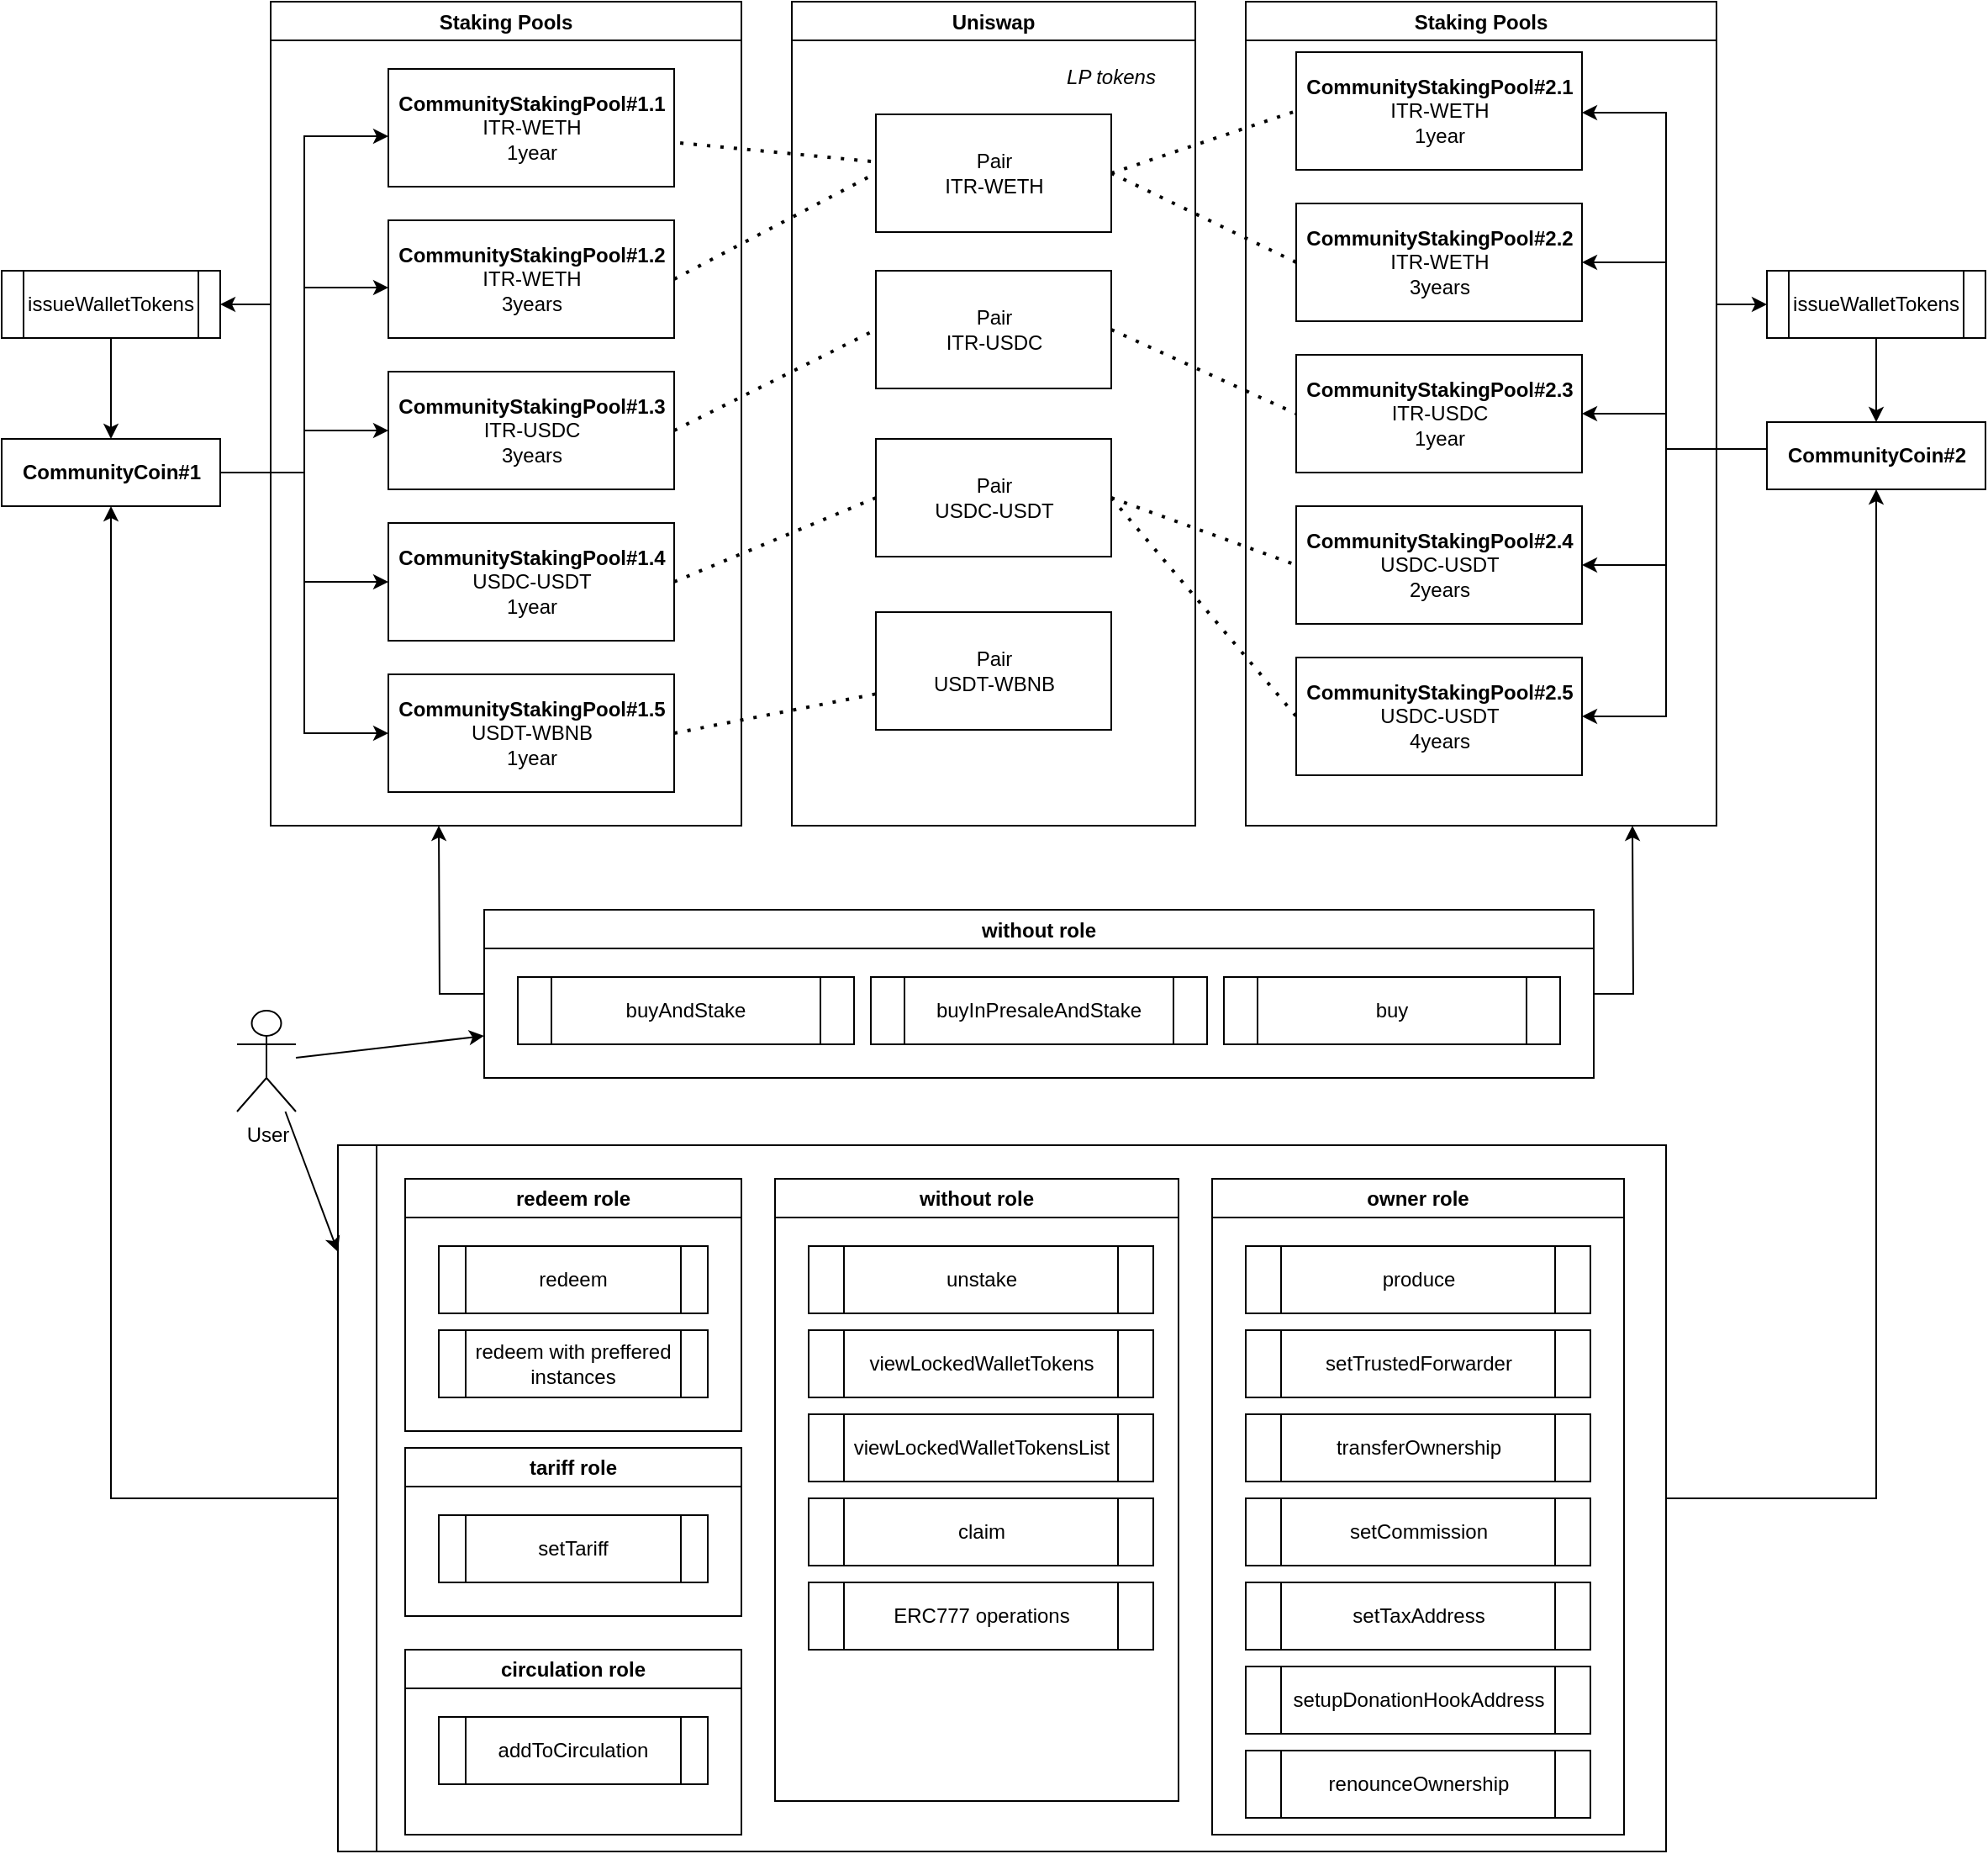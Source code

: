 <mxfile version="22.1.16" type="device">
  <diagram id="C5RBs43oDa-KdzZeNtuy" name="Page-1">
    <mxGraphModel dx="1509" dy="1015" grid="1" gridSize="10" guides="1" tooltips="1" connect="1" arrows="1" fold="1" page="1" pageScale="1" pageWidth="1654" pageHeight="1169" math="0" shadow="0">
      <root>
        <mxCell id="WIyWlLk6GJQsqaUBKTNV-0" />
        <mxCell id="WIyWlLk6GJQsqaUBKTNV-1" parent="WIyWlLk6GJQsqaUBKTNV-0" />
        <mxCell id="Opan7IK4Qjd1TwW2_c12-38" style="edgeStyle=orthogonalEdgeStyle;rounded=0;orthogonalLoop=1;jettySize=auto;html=1;entryX=0;entryY=0.5;entryDx=0;entryDy=0;" parent="WIyWlLk6GJQsqaUBKTNV-1" source="Opan7IK4Qjd1TwW2_c12-13" target="Opan7IK4Qjd1TwW2_c12-20" edge="1">
          <mxGeometry relative="1" as="geometry">
            <Array as="points">
              <mxPoint x="390" y="320" />
              <mxPoint x="390" y="475" />
            </Array>
          </mxGeometry>
        </mxCell>
        <mxCell id="Opan7IK4Qjd1TwW2_c12-39" style="edgeStyle=orthogonalEdgeStyle;rounded=0;orthogonalLoop=1;jettySize=auto;html=1;" parent="WIyWlLk6GJQsqaUBKTNV-1" source="Opan7IK4Qjd1TwW2_c12-13" target="Opan7IK4Qjd1TwW2_c12-23" edge="1">
          <mxGeometry relative="1" as="geometry">
            <Array as="points">
              <mxPoint x="390" y="320" />
              <mxPoint x="390" y="385" />
            </Array>
          </mxGeometry>
        </mxCell>
        <mxCell id="Opan7IK4Qjd1TwW2_c12-40" style="edgeStyle=orthogonalEdgeStyle;rounded=0;orthogonalLoop=1;jettySize=auto;html=1;" parent="WIyWlLk6GJQsqaUBKTNV-1" source="Opan7IK4Qjd1TwW2_c12-13" target="Opan7IK4Qjd1TwW2_c12-24" edge="1">
          <mxGeometry relative="1" as="geometry">
            <Array as="points">
              <mxPoint x="390" y="320" />
              <mxPoint x="390" y="295" />
            </Array>
          </mxGeometry>
        </mxCell>
        <mxCell id="Opan7IK4Qjd1TwW2_c12-41" style="edgeStyle=orthogonalEdgeStyle;rounded=0;orthogonalLoop=1;jettySize=auto;html=1;" parent="WIyWlLk6GJQsqaUBKTNV-1" source="Opan7IK4Qjd1TwW2_c12-13" target="Opan7IK4Qjd1TwW2_c12-25" edge="1">
          <mxGeometry relative="1" as="geometry">
            <Array as="points">
              <mxPoint x="390" y="320" />
              <mxPoint x="390" y="210" />
            </Array>
          </mxGeometry>
        </mxCell>
        <mxCell id="Opan7IK4Qjd1TwW2_c12-42" style="edgeStyle=orthogonalEdgeStyle;rounded=0;orthogonalLoop=1;jettySize=auto;html=1;" parent="WIyWlLk6GJQsqaUBKTNV-1" source="Opan7IK4Qjd1TwW2_c12-13" target="Opan7IK4Qjd1TwW2_c12-26" edge="1">
          <mxGeometry relative="1" as="geometry">
            <Array as="points">
              <mxPoint x="390" y="320" />
              <mxPoint x="390" y="120" />
            </Array>
          </mxGeometry>
        </mxCell>
        <mxCell id="Opan7IK4Qjd1TwW2_c12-13" value="&lt;b&gt;CommunityCoin#1&lt;/b&gt;" style="html=1;" parent="WIyWlLk6GJQsqaUBKTNV-1" vertex="1">
          <mxGeometry x="210" y="300" width="130" height="40" as="geometry" />
        </mxCell>
        <mxCell id="Opan7IK4Qjd1TwW2_c12-20" value="&lt;b&gt;Community&lt;/b&gt;&lt;b&gt;StakingPool#1.5&lt;/b&gt;&lt;br&gt;USDT-WBNB&lt;br&gt;1year" style="html=1;" parent="WIyWlLk6GJQsqaUBKTNV-1" vertex="1">
          <mxGeometry x="440" y="440" width="170" height="70" as="geometry" />
        </mxCell>
        <mxCell id="Opan7IK4Qjd1TwW2_c12-23" value="&lt;b&gt;Community&lt;/b&gt;&lt;b&gt;StakingPool#1.4&lt;/b&gt;&lt;br&gt;USDC-USDT&lt;br&gt;1year" style="html=1;" parent="WIyWlLk6GJQsqaUBKTNV-1" vertex="1">
          <mxGeometry x="440" y="350" width="170" height="70" as="geometry" />
        </mxCell>
        <mxCell id="Opan7IK4Qjd1TwW2_c12-24" value="&lt;b&gt;Community&lt;/b&gt;&lt;b&gt;StakingPool#1.3&lt;/b&gt;&lt;br&gt;ITR-USDC&lt;br&gt;3years" style="html=1;" parent="WIyWlLk6GJQsqaUBKTNV-1" vertex="1">
          <mxGeometry x="440" y="260" width="170" height="70" as="geometry" />
        </mxCell>
        <mxCell id="Opan7IK4Qjd1TwW2_c12-25" value="&lt;b&gt;Community&lt;/b&gt;&lt;b&gt;StakingPool#1.2&lt;/b&gt;&lt;br&gt;ITR-WETH&lt;br&gt;3years" style="html=1;" parent="WIyWlLk6GJQsqaUBKTNV-1" vertex="1">
          <mxGeometry x="440" y="170" width="170" height="70" as="geometry" />
        </mxCell>
        <mxCell id="Opan7IK4Qjd1TwW2_c12-26" value="&lt;b&gt;CommunityStakingPool#1.1&lt;/b&gt;&lt;br&gt;ITR-WETH&lt;br&gt;1year" style="html=1;" parent="WIyWlLk6GJQsqaUBKTNV-1" vertex="1">
          <mxGeometry x="440" y="80" width="170" height="70" as="geometry" />
        </mxCell>
        <mxCell id="Opan7IK4Qjd1TwW2_c12-33" style="edgeStyle=orthogonalEdgeStyle;rounded=0;orthogonalLoop=1;jettySize=auto;html=1;" parent="WIyWlLk6GJQsqaUBKTNV-1" source="Opan7IK4Qjd1TwW2_c12-27" target="Opan7IK4Qjd1TwW2_c12-28" edge="1">
          <mxGeometry relative="1" as="geometry">
            <Array as="points">
              <mxPoint x="1290" y="306" />
              <mxPoint x="1200" y="306" />
              <mxPoint x="1200" y="465" />
            </Array>
          </mxGeometry>
        </mxCell>
        <mxCell id="Opan7IK4Qjd1TwW2_c12-34" style="edgeStyle=orthogonalEdgeStyle;rounded=0;orthogonalLoop=1;jettySize=auto;html=1;" parent="WIyWlLk6GJQsqaUBKTNV-1" source="Opan7IK4Qjd1TwW2_c12-27" target="Opan7IK4Qjd1TwW2_c12-29" edge="1">
          <mxGeometry relative="1" as="geometry">
            <Array as="points">
              <mxPoint x="1290" y="306" />
              <mxPoint x="1200" y="306" />
              <mxPoint x="1200" y="375" />
            </Array>
          </mxGeometry>
        </mxCell>
        <mxCell id="Opan7IK4Qjd1TwW2_c12-35" style="edgeStyle=orthogonalEdgeStyle;rounded=0;orthogonalLoop=1;jettySize=auto;html=1;" parent="WIyWlLk6GJQsqaUBKTNV-1" source="Opan7IK4Qjd1TwW2_c12-27" target="Opan7IK4Qjd1TwW2_c12-30" edge="1">
          <mxGeometry relative="1" as="geometry">
            <Array as="points">
              <mxPoint x="1290" y="306" />
              <mxPoint x="1200" y="306" />
              <mxPoint x="1200" y="285" />
            </Array>
          </mxGeometry>
        </mxCell>
        <mxCell id="Opan7IK4Qjd1TwW2_c12-36" style="edgeStyle=orthogonalEdgeStyle;rounded=0;orthogonalLoop=1;jettySize=auto;html=1;" parent="WIyWlLk6GJQsqaUBKTNV-1" source="Opan7IK4Qjd1TwW2_c12-27" target="Opan7IK4Qjd1TwW2_c12-31" edge="1">
          <mxGeometry relative="1" as="geometry">
            <Array as="points">
              <mxPoint x="1290" y="306" />
              <mxPoint x="1200" y="306" />
              <mxPoint x="1200" y="195" />
            </Array>
          </mxGeometry>
        </mxCell>
        <mxCell id="Opan7IK4Qjd1TwW2_c12-37" style="edgeStyle=orthogonalEdgeStyle;rounded=0;orthogonalLoop=1;jettySize=auto;html=1;" parent="WIyWlLk6GJQsqaUBKTNV-1" source="Opan7IK4Qjd1TwW2_c12-27" target="Opan7IK4Qjd1TwW2_c12-32" edge="1">
          <mxGeometry relative="1" as="geometry">
            <Array as="points">
              <mxPoint x="1290" y="306" />
              <mxPoint x="1200" y="306" />
              <mxPoint x="1200" y="106" />
            </Array>
          </mxGeometry>
        </mxCell>
        <mxCell id="Opan7IK4Qjd1TwW2_c12-27" value="&lt;b&gt;CommunityCoin#2&lt;/b&gt;" style="html=1;" parent="WIyWlLk6GJQsqaUBKTNV-1" vertex="1">
          <mxGeometry x="1260" y="290" width="130" height="40" as="geometry" />
        </mxCell>
        <mxCell id="Opan7IK4Qjd1TwW2_c12-28" value="&lt;b&gt;Community&lt;/b&gt;&lt;b&gt;StakingPool#2.5&lt;/b&gt;&lt;br&gt;USDC-USDT&lt;br&gt;4years" style="html=1;" parent="WIyWlLk6GJQsqaUBKTNV-1" vertex="1">
          <mxGeometry x="980" y="430" width="170" height="70" as="geometry" />
        </mxCell>
        <mxCell id="Opan7IK4Qjd1TwW2_c12-29" value="&lt;b&gt;Community&lt;/b&gt;&lt;b&gt;StakingPool#2.4&lt;/b&gt;&lt;br&gt;USDC-USDT&lt;br&gt;2years" style="html=1;" parent="WIyWlLk6GJQsqaUBKTNV-1" vertex="1">
          <mxGeometry x="980" y="340" width="170" height="70" as="geometry" />
        </mxCell>
        <mxCell id="Opan7IK4Qjd1TwW2_c12-30" value="&lt;b&gt;Community&lt;/b&gt;&lt;b&gt;StakingPool#2.3&lt;/b&gt;&lt;br&gt;ITR-USDC&lt;br&gt;1year" style="html=1;" parent="WIyWlLk6GJQsqaUBKTNV-1" vertex="1">
          <mxGeometry x="980" y="250" width="170" height="70" as="geometry" />
        </mxCell>
        <mxCell id="Opan7IK4Qjd1TwW2_c12-31" value="&lt;b&gt;Community&lt;/b&gt;&lt;b&gt;StakingPool#2.2&lt;/b&gt;&lt;br&gt;ITR-WETH&lt;br&gt;3years" style="html=1;" parent="WIyWlLk6GJQsqaUBKTNV-1" vertex="1">
          <mxGeometry x="980" y="160" width="170" height="70" as="geometry" />
        </mxCell>
        <mxCell id="Opan7IK4Qjd1TwW2_c12-32" value="&lt;b&gt;Community&lt;/b&gt;&lt;b&gt;StakingPool#2.1&lt;/b&gt;&lt;br&gt;ITR-WETH&lt;br&gt;1year" style="html=1;" parent="WIyWlLk6GJQsqaUBKTNV-1" vertex="1">
          <mxGeometry x="980" y="70" width="170" height="70" as="geometry" />
        </mxCell>
        <mxCell id="Opan7IK4Qjd1TwW2_c12-43" value="Pair&lt;br&gt;ITR-WETH" style="html=1;" parent="WIyWlLk6GJQsqaUBKTNV-1" vertex="1">
          <mxGeometry x="730" y="107" width="140" height="70" as="geometry" />
        </mxCell>
        <mxCell id="Opan7IK4Qjd1TwW2_c12-44" value="Pair&lt;br&gt;USDC-USDT" style="html=1;" parent="WIyWlLk6GJQsqaUBKTNV-1" vertex="1">
          <mxGeometry x="730" y="300" width="140" height="70" as="geometry" />
        </mxCell>
        <mxCell id="Opan7IK4Qjd1TwW2_c12-45" value="Pair&lt;br&gt;USDT-WBNB" style="html=1;" parent="WIyWlLk6GJQsqaUBKTNV-1" vertex="1">
          <mxGeometry x="730" y="403" width="140" height="70" as="geometry" />
        </mxCell>
        <mxCell id="Opan7IK4Qjd1TwW2_c12-46" value="Pair&lt;br&gt;ITR-USDC" style="html=1;" parent="WIyWlLk6GJQsqaUBKTNV-1" vertex="1">
          <mxGeometry x="730" y="200" width="140" height="70" as="geometry" />
        </mxCell>
        <mxCell id="Opan7IK4Qjd1TwW2_c12-48" value="" style="endArrow=none;dashed=1;html=1;dashPattern=1 3;strokeWidth=2;rounded=0;exitX=1.021;exitY=0.629;exitDx=0;exitDy=0;exitPerimeter=0;" parent="WIyWlLk6GJQsqaUBKTNV-1" source="Opan7IK4Qjd1TwW2_c12-26" target="Opan7IK4Qjd1TwW2_c12-43" edge="1">
          <mxGeometry width="50" height="50" relative="1" as="geometry">
            <mxPoint x="610" y="40" as="sourcePoint" />
            <mxPoint x="660" y="-10" as="targetPoint" />
          </mxGeometry>
        </mxCell>
        <mxCell id="Opan7IK4Qjd1TwW2_c12-49" value="" style="endArrow=none;dashed=1;html=1;dashPattern=1 3;strokeWidth=2;rounded=0;exitX=1;exitY=0.5;exitDx=0;exitDy=0;entryX=0;entryY=0.5;entryDx=0;entryDy=0;" parent="WIyWlLk6GJQsqaUBKTNV-1" source="Opan7IK4Qjd1TwW2_c12-25" target="Opan7IK4Qjd1TwW2_c12-43" edge="1">
          <mxGeometry width="50" height="50" relative="1" as="geometry">
            <mxPoint x="590" y="190" as="sourcePoint" />
            <mxPoint x="760" y="190" as="targetPoint" />
          </mxGeometry>
        </mxCell>
        <mxCell id="Opan7IK4Qjd1TwW2_c12-50" value="" style="endArrow=none;dashed=1;html=1;dashPattern=1 3;strokeWidth=2;rounded=0;exitX=1;exitY=0.5;exitDx=0;exitDy=0;entryX=0;entryY=0.5;entryDx=0;entryDy=0;" parent="WIyWlLk6GJQsqaUBKTNV-1" source="Opan7IK4Qjd1TwW2_c12-24" target="Opan7IK4Qjd1TwW2_c12-46" edge="1">
          <mxGeometry width="50" height="50" relative="1" as="geometry">
            <mxPoint x="580" y="135" as="sourcePoint" />
            <mxPoint x="750" y="135" as="targetPoint" />
          </mxGeometry>
        </mxCell>
        <mxCell id="Opan7IK4Qjd1TwW2_c12-51" value="" style="endArrow=none;dashed=1;html=1;dashPattern=1 3;strokeWidth=2;rounded=0;exitX=1;exitY=0.5;exitDx=0;exitDy=0;entryX=0;entryY=0.5;entryDx=0;entryDy=0;" parent="WIyWlLk6GJQsqaUBKTNV-1" source="Opan7IK4Qjd1TwW2_c12-23" target="Opan7IK4Qjd1TwW2_c12-44" edge="1">
          <mxGeometry width="50" height="50" relative="1" as="geometry">
            <mxPoint x="590" y="145" as="sourcePoint" />
            <mxPoint x="760" y="145" as="targetPoint" />
          </mxGeometry>
        </mxCell>
        <mxCell id="Opan7IK4Qjd1TwW2_c12-52" value="" style="endArrow=none;dashed=1;html=1;dashPattern=1 3;strokeWidth=2;rounded=0;exitX=1;exitY=0.5;exitDx=0;exitDy=0;" parent="WIyWlLk6GJQsqaUBKTNV-1" source="Opan7IK4Qjd1TwW2_c12-20" target="Opan7IK4Qjd1TwW2_c12-45" edge="1">
          <mxGeometry width="50" height="50" relative="1" as="geometry">
            <mxPoint x="600" y="155" as="sourcePoint" />
            <mxPoint x="770" y="155" as="targetPoint" />
          </mxGeometry>
        </mxCell>
        <mxCell id="Opan7IK4Qjd1TwW2_c12-53" value="" style="endArrow=none;dashed=1;html=1;dashPattern=1 3;strokeWidth=2;rounded=0;entryX=0;entryY=0.5;entryDx=0;entryDy=0;exitX=1;exitY=0.5;exitDx=0;exitDy=0;" parent="WIyWlLk6GJQsqaUBKTNV-1" source="Opan7IK4Qjd1TwW2_c12-44" target="Opan7IK4Qjd1TwW2_c12-28" edge="1">
          <mxGeometry width="50" height="50" relative="1" as="geometry">
            <mxPoint x="610" y="165" as="sourcePoint" />
            <mxPoint x="780" y="165" as="targetPoint" />
          </mxGeometry>
        </mxCell>
        <mxCell id="Opan7IK4Qjd1TwW2_c12-54" value="" style="endArrow=none;dashed=1;html=1;dashPattern=1 3;strokeWidth=2;rounded=0;entryX=0;entryY=0.5;entryDx=0;entryDy=0;exitX=1;exitY=0.5;exitDx=0;exitDy=0;" parent="WIyWlLk6GJQsqaUBKTNV-1" source="Opan7IK4Qjd1TwW2_c12-44" target="Opan7IK4Qjd1TwW2_c12-29" edge="1">
          <mxGeometry width="50" height="50" relative="1" as="geometry">
            <mxPoint x="620" y="175" as="sourcePoint" />
            <mxPoint x="790" y="175" as="targetPoint" />
          </mxGeometry>
        </mxCell>
        <mxCell id="Opan7IK4Qjd1TwW2_c12-55" value="" style="endArrow=none;dashed=1;html=1;dashPattern=1 3;strokeWidth=2;rounded=0;entryX=0;entryY=0.5;entryDx=0;entryDy=0;exitX=1;exitY=0.5;exitDx=0;exitDy=0;" parent="WIyWlLk6GJQsqaUBKTNV-1" source="Opan7IK4Qjd1TwW2_c12-46" target="Opan7IK4Qjd1TwW2_c12-30" edge="1">
          <mxGeometry width="50" height="50" relative="1" as="geometry">
            <mxPoint x="630" y="185" as="sourcePoint" />
            <mxPoint x="800" y="185" as="targetPoint" />
          </mxGeometry>
        </mxCell>
        <mxCell id="Opan7IK4Qjd1TwW2_c12-56" value="" style="endArrow=none;dashed=1;html=1;dashPattern=1 3;strokeWidth=2;rounded=0;entryX=0;entryY=0.5;entryDx=0;entryDy=0;exitX=1;exitY=0.5;exitDx=0;exitDy=0;" parent="WIyWlLk6GJQsqaUBKTNV-1" source="Opan7IK4Qjd1TwW2_c12-43" target="Opan7IK4Qjd1TwW2_c12-31" edge="1">
          <mxGeometry width="50" height="50" relative="1" as="geometry">
            <mxPoint x="640" y="195" as="sourcePoint" />
            <mxPoint x="810" y="195" as="targetPoint" />
          </mxGeometry>
        </mxCell>
        <mxCell id="Opan7IK4Qjd1TwW2_c12-57" value="" style="endArrow=none;dashed=1;html=1;dashPattern=1 3;strokeWidth=2;rounded=0;entryX=0;entryY=0.5;entryDx=0;entryDy=0;exitX=1;exitY=0.5;exitDx=0;exitDy=0;" parent="WIyWlLk6GJQsqaUBKTNV-1" source="Opan7IK4Qjd1TwW2_c12-43" target="Opan7IK4Qjd1TwW2_c12-32" edge="1">
          <mxGeometry width="50" height="50" relative="1" as="geometry">
            <mxPoint x="650" y="205" as="sourcePoint" />
            <mxPoint x="820" y="205" as="targetPoint" />
          </mxGeometry>
        </mxCell>
        <mxCell id="Opan7IK4Qjd1TwW2_c12-70" value="User" style="shape=umlActor;verticalLabelPosition=bottom;verticalAlign=top;html=1;outlineConnect=0;" parent="WIyWlLk6GJQsqaUBKTNV-1" vertex="1">
          <mxGeometry x="350" y="640" width="35" height="60" as="geometry" />
        </mxCell>
        <mxCell id="Opan7IK4Qjd1TwW2_c12-72" value="Uniswap" style="swimlane;" parent="WIyWlLk6GJQsqaUBKTNV-1" vertex="1">
          <mxGeometry x="680" y="40" width="240" height="490" as="geometry" />
        </mxCell>
        <mxCell id="Opan7IK4Qjd1TwW2_c12-112" value="LP tokens" style="text;html=1;strokeColor=none;fillColor=none;align=center;verticalAlign=middle;whiteSpace=wrap;rounded=0;fontStyle=2" parent="Opan7IK4Qjd1TwW2_c12-72" vertex="1">
          <mxGeometry x="150" y="30" width="80" height="30" as="geometry" />
        </mxCell>
        <mxCell id="ay5aqnWFjTSiVUdShgUz-89" style="edgeStyle=orthogonalEdgeStyle;rounded=0;orthogonalLoop=1;jettySize=auto;html=1;" edge="1" parent="WIyWlLk6GJQsqaUBKTNV-1" source="Opan7IK4Qjd1TwW2_c12-74" target="ay5aqnWFjTSiVUdShgUz-8">
          <mxGeometry relative="1" as="geometry">
            <Array as="points">
              <mxPoint x="360" y="220" />
              <mxPoint x="360" y="220" />
            </Array>
          </mxGeometry>
        </mxCell>
        <mxCell id="Opan7IK4Qjd1TwW2_c12-74" value="Staking Pools" style="swimlane;" parent="WIyWlLk6GJQsqaUBKTNV-1" vertex="1">
          <mxGeometry x="370" y="40" width="280" height="490" as="geometry" />
        </mxCell>
        <mxCell id="ay5aqnWFjTSiVUdShgUz-57" style="edgeStyle=orthogonalEdgeStyle;rounded=0;orthogonalLoop=1;jettySize=auto;html=1;" edge="1" parent="WIyWlLk6GJQsqaUBKTNV-1" source="Opan7IK4Qjd1TwW2_c12-75" target="ay5aqnWFjTSiVUdShgUz-30">
          <mxGeometry relative="1" as="geometry">
            <Array as="points">
              <mxPoint x="1250" y="220" />
              <mxPoint x="1250" y="220" />
            </Array>
          </mxGeometry>
        </mxCell>
        <mxCell id="Opan7IK4Qjd1TwW2_c12-75" value="Staking Pools" style="swimlane;" parent="WIyWlLk6GJQsqaUBKTNV-1" vertex="1">
          <mxGeometry x="950" y="40" width="280" height="490" as="geometry" />
        </mxCell>
        <mxCell id="ay5aqnWFjTSiVUdShgUz-90" style="edgeStyle=orthogonalEdgeStyle;rounded=0;orthogonalLoop=1;jettySize=auto;html=1;" edge="1" parent="WIyWlLk6GJQsqaUBKTNV-1" source="ay5aqnWFjTSiVUdShgUz-8" target="Opan7IK4Qjd1TwW2_c12-13">
          <mxGeometry relative="1" as="geometry" />
        </mxCell>
        <mxCell id="ay5aqnWFjTSiVUdShgUz-8" value="issueWalletTokens" style="shape=process;whiteSpace=wrap;html=1;backgroundOutline=1;" vertex="1" parent="WIyWlLk6GJQsqaUBKTNV-1">
          <mxGeometry x="210" y="200" width="130" height="40" as="geometry" />
        </mxCell>
        <mxCell id="ay5aqnWFjTSiVUdShgUz-91" style="edgeStyle=orthogonalEdgeStyle;rounded=0;orthogonalLoop=1;jettySize=auto;html=1;entryX=0.5;entryY=0;entryDx=0;entryDy=0;" edge="1" parent="WIyWlLk6GJQsqaUBKTNV-1" source="ay5aqnWFjTSiVUdShgUz-30" target="Opan7IK4Qjd1TwW2_c12-27">
          <mxGeometry relative="1" as="geometry" />
        </mxCell>
        <mxCell id="ay5aqnWFjTSiVUdShgUz-30" value="issueWalletTokens" style="shape=process;whiteSpace=wrap;html=1;backgroundOutline=1;" vertex="1" parent="WIyWlLk6GJQsqaUBKTNV-1">
          <mxGeometry x="1260" y="200" width="130" height="40" as="geometry" />
        </mxCell>
        <mxCell id="ay5aqnWFjTSiVUdShgUz-84" style="edgeStyle=orthogonalEdgeStyle;rounded=0;orthogonalLoop=1;jettySize=auto;html=1;entryX=0.5;entryY=1;entryDx=0;entryDy=0;" edge="1" parent="WIyWlLk6GJQsqaUBKTNV-1" source="ay5aqnWFjTSiVUdShgUz-82" target="Opan7IK4Qjd1TwW2_c12-27">
          <mxGeometry relative="1" as="geometry" />
        </mxCell>
        <mxCell id="ay5aqnWFjTSiVUdShgUz-85" style="edgeStyle=orthogonalEdgeStyle;rounded=0;orthogonalLoop=1;jettySize=auto;html=1;entryX=0.5;entryY=1;entryDx=0;entryDy=0;" edge="1" parent="WIyWlLk6GJQsqaUBKTNV-1" source="ay5aqnWFjTSiVUdShgUz-82" target="Opan7IK4Qjd1TwW2_c12-13">
          <mxGeometry relative="1" as="geometry" />
        </mxCell>
        <mxCell id="ay5aqnWFjTSiVUdShgUz-82" value="" style="swimlane;horizontal=0;whiteSpace=wrap;html=1;" vertex="1" parent="WIyWlLk6GJQsqaUBKTNV-1">
          <mxGeometry x="410" y="720" width="790" height="420" as="geometry" />
        </mxCell>
        <mxCell id="ay5aqnWFjTSiVUdShgUz-50" value="without role" style="swimlane;whiteSpace=wrap;html=1;" vertex="1" parent="ay5aqnWFjTSiVUdShgUz-82">
          <mxGeometry x="260" y="20" width="240" height="370" as="geometry" />
        </mxCell>
        <mxCell id="ay5aqnWFjTSiVUdShgUz-34" value="viewLockedWalletTokens" style="shape=process;whiteSpace=wrap;html=1;backgroundOutline=1;" vertex="1" parent="ay5aqnWFjTSiVUdShgUz-50">
          <mxGeometry x="20" y="90" width="205" height="40" as="geometry" />
        </mxCell>
        <mxCell id="ay5aqnWFjTSiVUdShgUz-35" value="viewLockedWalletTokensList" style="shape=process;whiteSpace=wrap;html=1;backgroundOutline=1;" vertex="1" parent="ay5aqnWFjTSiVUdShgUz-50">
          <mxGeometry x="20" y="140" width="205" height="40" as="geometry" />
        </mxCell>
        <mxCell id="Opan7IK4Qjd1TwW2_c12-114" value="unstake" style="shape=process;whiteSpace=wrap;html=1;backgroundOutline=1;" parent="ay5aqnWFjTSiVUdShgUz-50" vertex="1">
          <mxGeometry x="20" y="40" width="205" height="40" as="geometry" />
        </mxCell>
        <mxCell id="ay5aqnWFjTSiVUdShgUz-22" value="claim" style="shape=process;whiteSpace=wrap;html=1;backgroundOutline=1;" vertex="1" parent="ay5aqnWFjTSiVUdShgUz-50">
          <mxGeometry x="20" y="190" width="205" height="40" as="geometry" />
        </mxCell>
        <mxCell id="ay5aqnWFjTSiVUdShgUz-93" value="ERC777 operations" style="shape=process;whiteSpace=wrap;html=1;backgroundOutline=1;" vertex="1" parent="ay5aqnWFjTSiVUdShgUz-50">
          <mxGeometry x="20" y="240" width="205" height="40" as="geometry" />
        </mxCell>
        <mxCell id="ay5aqnWFjTSiVUdShgUz-70" value="owner role" style="swimlane;whiteSpace=wrap;html=1;" vertex="1" parent="ay5aqnWFjTSiVUdShgUz-82">
          <mxGeometry x="520" y="20" width="245" height="390" as="geometry" />
        </mxCell>
        <mxCell id="Opan7IK4Qjd1TwW2_c12-117" value="produce" style="shape=process;whiteSpace=wrap;html=1;backgroundOutline=1;" parent="ay5aqnWFjTSiVUdShgUz-70" vertex="1">
          <mxGeometry x="20" y="40" width="205" height="40" as="geometry" />
        </mxCell>
        <mxCell id="ay5aqnWFjTSiVUdShgUz-21" value="setTrustedForwarder" style="shape=process;whiteSpace=wrap;html=1;backgroundOutline=1;" vertex="1" parent="ay5aqnWFjTSiVUdShgUz-70">
          <mxGeometry x="20" y="90" width="205" height="40" as="geometry" />
        </mxCell>
        <mxCell id="ay5aqnWFjTSiVUdShgUz-23" value="transferOwnership" style="shape=process;whiteSpace=wrap;html=1;backgroundOutline=1;" vertex="1" parent="ay5aqnWFjTSiVUdShgUz-70">
          <mxGeometry x="20" y="140" width="205" height="40" as="geometry" />
        </mxCell>
        <mxCell id="ay5aqnWFjTSiVUdShgUz-24" value="setCommission" style="shape=process;whiteSpace=wrap;html=1;backgroundOutline=1;" vertex="1" parent="ay5aqnWFjTSiVUdShgUz-70">
          <mxGeometry x="20" y="190" width="205" height="40" as="geometry" />
        </mxCell>
        <mxCell id="ay5aqnWFjTSiVUdShgUz-26" value="setTaxAddress" style="shape=process;whiteSpace=wrap;html=1;backgroundOutline=1;" vertex="1" parent="ay5aqnWFjTSiVUdShgUz-70">
          <mxGeometry x="20" y="240" width="205" height="40" as="geometry" />
        </mxCell>
        <mxCell id="ay5aqnWFjTSiVUdShgUz-27" value="setupDonationHookAddress" style="shape=process;whiteSpace=wrap;html=1;backgroundOutline=1;" vertex="1" parent="ay5aqnWFjTSiVUdShgUz-70">
          <mxGeometry x="20" y="290" width="205" height="40" as="geometry" />
        </mxCell>
        <mxCell id="ay5aqnWFjTSiVUdShgUz-94" value="renounceOwnership" style="shape=process;whiteSpace=wrap;html=1;backgroundOutline=1;" vertex="1" parent="ay5aqnWFjTSiVUdShgUz-70">
          <mxGeometry x="20" y="340" width="205" height="40" as="geometry" />
        </mxCell>
        <mxCell id="ay5aqnWFjTSiVUdShgUz-71" value="redeem role" style="swimlane;whiteSpace=wrap;html=1;" vertex="1" parent="ay5aqnWFjTSiVUdShgUz-82">
          <mxGeometry x="40" y="20" width="200" height="150" as="geometry" />
        </mxCell>
        <mxCell id="Opan7IK4Qjd1TwW2_c12-115" value="redeem" style="shape=process;whiteSpace=wrap;html=1;backgroundOutline=1;" parent="ay5aqnWFjTSiVUdShgUz-71" vertex="1">
          <mxGeometry x="20" y="40" width="160" height="40" as="geometry" />
        </mxCell>
        <mxCell id="ay5aqnWFjTSiVUdShgUz-72" value="redeem with preffered instances" style="shape=process;whiteSpace=wrap;html=1;backgroundOutline=1;" vertex="1" parent="ay5aqnWFjTSiVUdShgUz-71">
          <mxGeometry x="20" y="90" width="160" height="40" as="geometry" />
        </mxCell>
        <mxCell id="ay5aqnWFjTSiVUdShgUz-87" value="circulation role" style="swimlane;whiteSpace=wrap;html=1;" vertex="1" parent="ay5aqnWFjTSiVUdShgUz-82">
          <mxGeometry x="40" y="300" width="200" height="110" as="geometry" />
        </mxCell>
        <mxCell id="ay5aqnWFjTSiVUdShgUz-20" value="addToCirculation" style="shape=process;whiteSpace=wrap;html=1;backgroundOutline=1;" vertex="1" parent="ay5aqnWFjTSiVUdShgUz-87">
          <mxGeometry x="20" y="40" width="160" height="40" as="geometry" />
        </mxCell>
        <mxCell id="ay5aqnWFjTSiVUdShgUz-86" value="tariff role" style="swimlane;whiteSpace=wrap;html=1;" vertex="1" parent="ay5aqnWFjTSiVUdShgUz-82">
          <mxGeometry x="40" y="180" width="200" height="100" as="geometry" />
        </mxCell>
        <mxCell id="ay5aqnWFjTSiVUdShgUz-25" value="setTariff" style="shape=process;whiteSpace=wrap;html=1;backgroundOutline=1;" vertex="1" parent="ay5aqnWFjTSiVUdShgUz-86">
          <mxGeometry x="20" y="40" width="160" height="40" as="geometry" />
        </mxCell>
        <mxCell id="ay5aqnWFjTSiVUdShgUz-88" value="" style="endArrow=classic;html=1;rounded=0;entryX=0;entryY=0.151;entryDx=0;entryDy=0;entryPerimeter=0;" edge="1" parent="WIyWlLk6GJQsqaUBKTNV-1" source="Opan7IK4Qjd1TwW2_c12-70" target="ay5aqnWFjTSiVUdShgUz-82">
          <mxGeometry width="50" height="50" relative="1" as="geometry">
            <mxPoint x="620" y="810" as="sourcePoint" />
            <mxPoint x="920" y="930" as="targetPoint" />
          </mxGeometry>
        </mxCell>
        <mxCell id="ay5aqnWFjTSiVUdShgUz-100" style="edgeStyle=orthogonalEdgeStyle;rounded=0;orthogonalLoop=1;jettySize=auto;html=1;" edge="1" parent="WIyWlLk6GJQsqaUBKTNV-1" source="ay5aqnWFjTSiVUdShgUz-95">
          <mxGeometry relative="1" as="geometry">
            <mxPoint x="470" y="530" as="targetPoint" />
          </mxGeometry>
        </mxCell>
        <mxCell id="ay5aqnWFjTSiVUdShgUz-101" style="edgeStyle=orthogonalEdgeStyle;rounded=0;orthogonalLoop=1;jettySize=auto;html=1;" edge="1" parent="WIyWlLk6GJQsqaUBKTNV-1" source="ay5aqnWFjTSiVUdShgUz-95">
          <mxGeometry relative="1" as="geometry">
            <mxPoint x="1180" y="530" as="targetPoint" />
          </mxGeometry>
        </mxCell>
        <mxCell id="ay5aqnWFjTSiVUdShgUz-95" value="without role" style="swimlane;" vertex="1" parent="WIyWlLk6GJQsqaUBKTNV-1">
          <mxGeometry x="497" y="580" width="660" height="100" as="geometry" />
        </mxCell>
        <mxCell id="ay5aqnWFjTSiVUdShgUz-96" value="buyInPresaleAndStake" style="shape=process;whiteSpace=wrap;html=1;backgroundOutline=1;" vertex="1" parent="ay5aqnWFjTSiVUdShgUz-95">
          <mxGeometry x="230" y="40" width="200" height="40" as="geometry" />
        </mxCell>
        <mxCell id="ay5aqnWFjTSiVUdShgUz-97" value="buyAndStake" style="shape=process;whiteSpace=wrap;html=1;backgroundOutline=1;" vertex="1" parent="ay5aqnWFjTSiVUdShgUz-95">
          <mxGeometry x="20" y="40" width="200" height="40" as="geometry" />
        </mxCell>
        <mxCell id="ay5aqnWFjTSiVUdShgUz-98" value="buy" style="shape=process;whiteSpace=wrap;html=1;backgroundOutline=1;" vertex="1" parent="ay5aqnWFjTSiVUdShgUz-95">
          <mxGeometry x="440" y="40" width="200" height="40" as="geometry" />
        </mxCell>
        <mxCell id="ay5aqnWFjTSiVUdShgUz-99" value="" style="endArrow=classic;html=1;rounded=0;entryX=0;entryY=0.75;entryDx=0;entryDy=0;" edge="1" parent="WIyWlLk6GJQsqaUBKTNV-1" source="Opan7IK4Qjd1TwW2_c12-70" target="ay5aqnWFjTSiVUdShgUz-95">
          <mxGeometry width="50" height="50" relative="1" as="geometry">
            <mxPoint x="910" y="780" as="sourcePoint" />
            <mxPoint x="960" y="730" as="targetPoint" />
          </mxGeometry>
        </mxCell>
      </root>
    </mxGraphModel>
  </diagram>
</mxfile>
